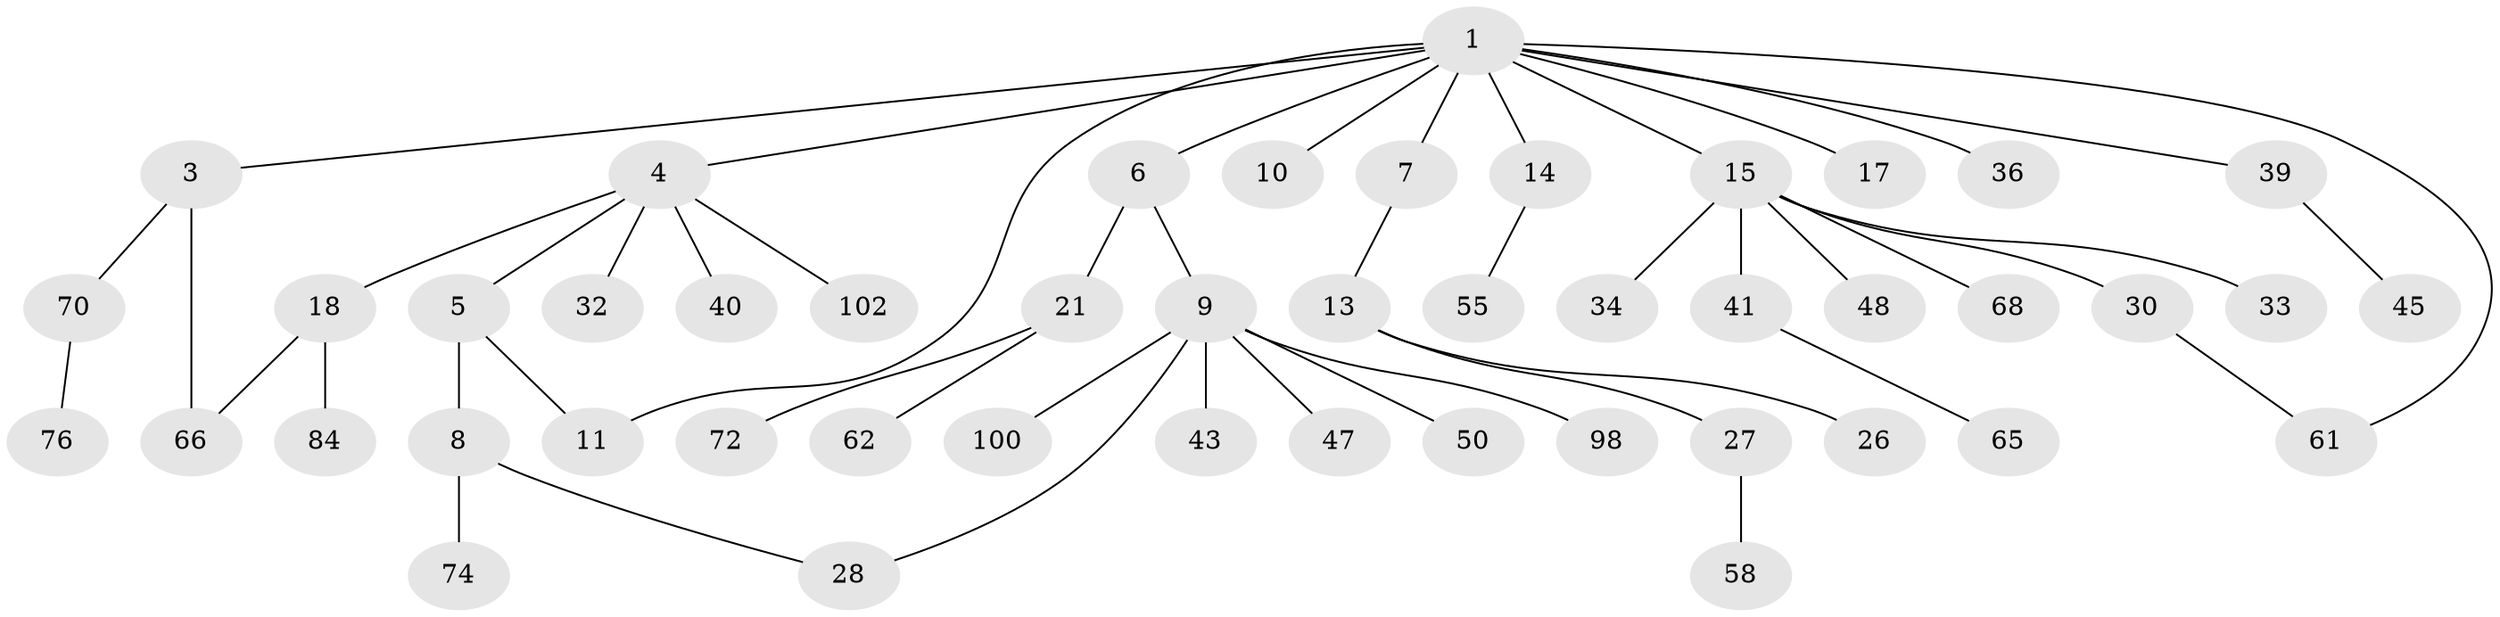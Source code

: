 // original degree distribution, {7: 0.025423728813559324, 3: 0.22033898305084745, 4: 0.03389830508474576, 6: 0.00847457627118644, 2: 0.2796610169491525, 1: 0.423728813559322, 5: 0.00847457627118644}
// Generated by graph-tools (version 1.1) at 2025/17/03/04/25 18:17:12]
// undirected, 47 vertices, 50 edges
graph export_dot {
graph [start="1"]
  node [color=gray90,style=filled];
  1 [super="+2"];
  3;
  4 [super="+25+91+23"];
  5 [super="+81+87"];
  6 [super="+57"];
  7 [super="+38+19"];
  8 [super="+52"];
  9 [super="+20+12"];
  10 [super="+85"];
  11 [super="+99+53"];
  13 [super="+16+24"];
  14 [super="+46"];
  15 [super="+22"];
  17;
  18;
  21;
  26;
  27 [super="+78"];
  28 [super="+42"];
  30 [super="+56"];
  32 [super="+35+51"];
  33 [super="+83"];
  34 [super="+82"];
  36;
  39 [super="+44"];
  40 [super="+80"];
  41 [super="+71"];
  43 [super="+79+86"];
  45;
  47;
  48 [super="+60"];
  50 [super="+89"];
  55 [super="+95+92"];
  58;
  61 [super="+112"];
  62 [super="+64"];
  65 [super="+93"];
  66;
  68;
  70;
  72;
  74 [super="+114+106"];
  76;
  84;
  98;
  100;
  102;
  1 -- 3;
  1 -- 4;
  1 -- 11;
  1 -- 15;
  1 -- 17;
  1 -- 39;
  1 -- 36;
  1 -- 6;
  1 -- 7;
  1 -- 10;
  1 -- 61;
  1 -- 14;
  3 -- 70;
  3 -- 66;
  4 -- 5;
  4 -- 18;
  4 -- 32;
  4 -- 40;
  4 -- 102;
  5 -- 8;
  5 -- 11;
  6 -- 9;
  6 -- 21;
  7 -- 13;
  8 -- 74;
  8 -- 28;
  9 -- 43;
  9 -- 47;
  9 -- 50;
  9 -- 98;
  9 -- 100;
  9 -- 28;
  13 -- 27;
  13 -- 26;
  14 -- 55;
  15 -- 34;
  15 -- 48;
  15 -- 33;
  15 -- 68;
  15 -- 41;
  15 -- 30;
  18 -- 66;
  18 -- 84;
  21 -- 62;
  21 -- 72;
  27 -- 58;
  30 -- 61;
  39 -- 45;
  41 -- 65;
  70 -- 76;
}
